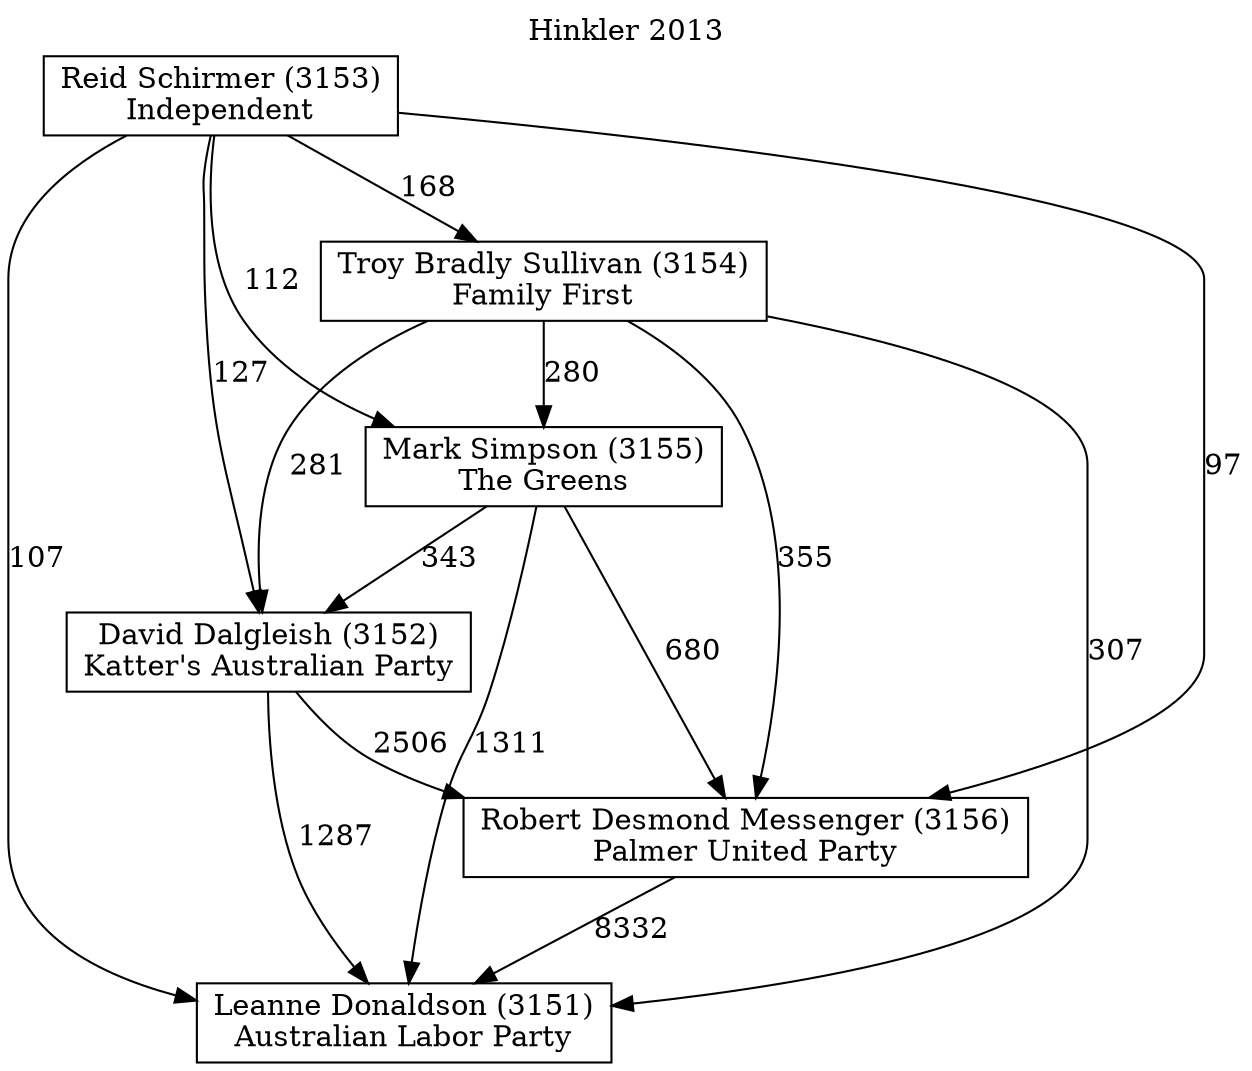 // House preference flow
digraph "Leanne Donaldson (3151)_Hinkler_2013" {
	graph [label="Hinkler 2013" labelloc=t mclimit=10]
	node [shape=box]
	"Leanne Donaldson (3151)" [label="Leanne Donaldson (3151)
Australian Labor Party"]
	"Robert Desmond Messenger (3156)" [label="Robert Desmond Messenger (3156)
Palmer United Party"]
	"David Dalgleish (3152)" [label="David Dalgleish (3152)
Katter's Australian Party"]
	"Mark Simpson (3155)" [label="Mark Simpson (3155)
The Greens"]
	"Troy Bradly Sullivan (3154)" [label="Troy Bradly Sullivan (3154)
Family First"]
	"Reid Schirmer (3153)" [label="Reid Schirmer (3153)
Independent"]
	"Robert Desmond Messenger (3156)" -> "Leanne Donaldson (3151)" [label=8332]
	"David Dalgleish (3152)" -> "Robert Desmond Messenger (3156)" [label=2506]
	"Mark Simpson (3155)" -> "David Dalgleish (3152)" [label=343]
	"Troy Bradly Sullivan (3154)" -> "Mark Simpson (3155)" [label=280]
	"Reid Schirmer (3153)" -> "Troy Bradly Sullivan (3154)" [label=168]
	"David Dalgleish (3152)" -> "Leanne Donaldson (3151)" [label=1287]
	"Mark Simpson (3155)" -> "Leanne Donaldson (3151)" [label=1311]
	"Troy Bradly Sullivan (3154)" -> "Leanne Donaldson (3151)" [label=307]
	"Reid Schirmer (3153)" -> "Leanne Donaldson (3151)" [label=107]
	"Reid Schirmer (3153)" -> "Mark Simpson (3155)" [label=112]
	"Troy Bradly Sullivan (3154)" -> "David Dalgleish (3152)" [label=281]
	"Reid Schirmer (3153)" -> "David Dalgleish (3152)" [label=127]
	"Mark Simpson (3155)" -> "Robert Desmond Messenger (3156)" [label=680]
	"Troy Bradly Sullivan (3154)" -> "Robert Desmond Messenger (3156)" [label=355]
	"Reid Schirmer (3153)" -> "Robert Desmond Messenger (3156)" [label=97]
}
